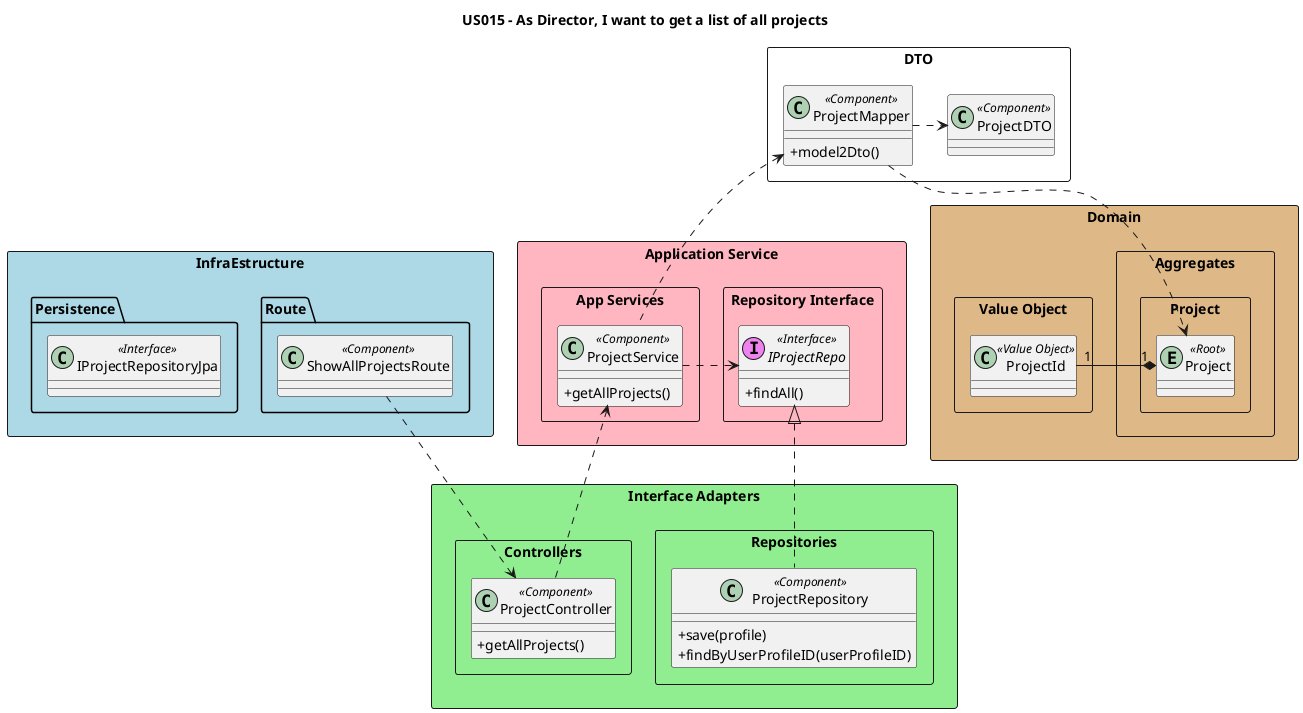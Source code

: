 @startuml
'https://plantuml.com/class-diagram

title US015 - As Director, I want to get a list of all projects

skinparam classAttributeIconSize 0



package "InfraEstructure" <<Rectangle>> #lightblue {
package "Route"{
    class "ShowAllProjectsRoute" as route <<Component>>
    }

    package "Persistence" {
    class "IProjectRepositoryJpa" as jpa <<Interface>>
    }
}

package "Interface Adapters" <<Rectangle>> #lightgreen {
package "Controllers" <<rectangle>>{
class "ProjectController" as ctrl << Component >> {
+getAllProjects()
}
}
package "Repositories" <<rectangle>>{
class "ProjectRepository" as store << Component >> {
+save(profile)
+findByUserProfileID(userProfileID)
}
}
}

package "Application Service" <<Rectangle>> #lightpink{
package "App Services" <<rectangle>>{
class "ProjectService" as srv << Component >> {
+getAllProjects()
}
}
package "Repository Interface" <<rectangle>>{
interface "IProjectRepo" as repo <<(I, Violet) Interface>>{
+findAll()
}
}
}


package "Domain" <<Rectangle>> #burlywood{
package "Aggregates" <<rectangle>>{
package "Project" <<Rectangle>>{
entity "Project" as proj << Root >>
}
}
package "Value Object" <<rectangle>>{
class "ProjectId" as pId << Value Object >>
}
}

package "DTO" <<rectangle>>{
class "ProjectMapper" as map <<Component>> {
+ model2Dto()
}
class "ProjectDTO" as dto <<Component>>
}


route .d.> ctrl
ctrl .d..> srv
srv .r.> repo
repo <|.. store
proj "1"*-l-"1" pId
srv .u.> map
map .r.> dto
map ..> proj

@enduml